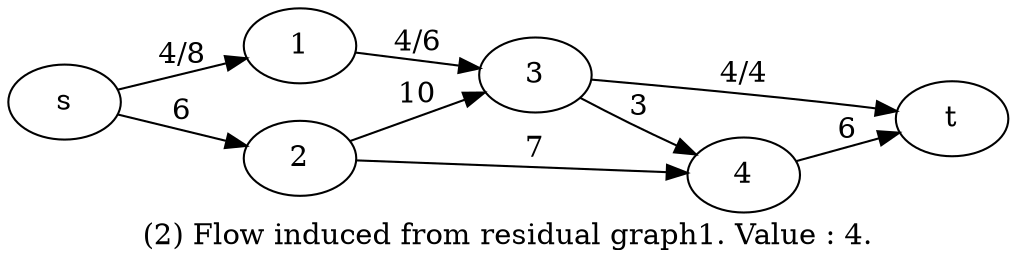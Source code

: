 digraph flow3 {
rankdir="LR";
label="(2) Flow induced from residual graph1. Value : 4."
 s -> 1 [label="4/8"]; 
 s -> 2 [label="6"]; 
 1 -> 3 [label="4/6"]; 
 2 -> 3 [label="10"]; 
 2 -> 4 [label="7"]; 
 3 -> 4 [label="3"]; 
 3 -> t [label="4/4"]; 
 4 -> t [label="6"]; 
}